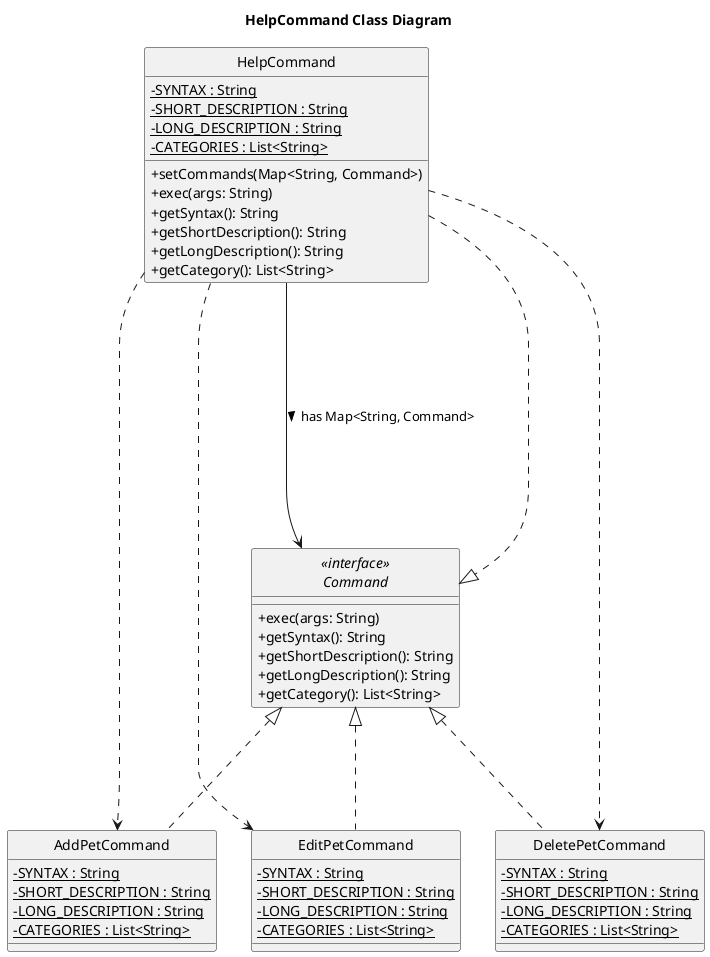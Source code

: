 @startuml

skinparam classAttributeIconSize 0
hide circle

title HelpCommand Class Diagram

interface "<<interface>>\nCommand" as Command {
    + exec(args: String)
    + getSyntax(): String
    + getShortDescription(): String
    + getLongDescription(): String
    + getCategory(): List<String>
}

class HelpCommand {
    - {static} SYNTAX : String
    - {static} SHORT_DESCRIPTION : String
    - {static} LONG_DESCRIPTION : String
    - {static} CATEGORIES : List<String>
    + setCommands(Map<String, Command>)
    + exec(args: String)
    + getSyntax(): String
    + getShortDescription(): String
    + getLongDescription(): String
    + getCategory(): List<String>
}

class AddPetCommand {
    - {static} SYNTAX : String
    - {static} SHORT_DESCRIPTION : String
    - {static} LONG_DESCRIPTION : String
    - {static} CATEGORIES : List<String>
}
class DeletePetCommand {
    - {static} SYNTAX : String
    - {static} SHORT_DESCRIPTION : String
    - {static} LONG_DESCRIPTION : String
    - {static} CATEGORIES : List<String>
  }
class EditPetCommand {
    - {static} SYNTAX : String
    - {static} SHORT_DESCRIPTION : String
    - {static} LONG_DESCRIPTION : String
    - {static} CATEGORIES : List<String>
}

HelpCommand ...|> Command
HelpCommand -----> Command : has Map<String, Command> >
Command <|... AddPetCommand
Command <|... DeletePetCommand
Command <|... EditPetCommand

HelpCommand ..> AddPetCommand
HelpCommand ...> DeletePetCommand
HelpCommand ...> EditPetCommand

@enduml
